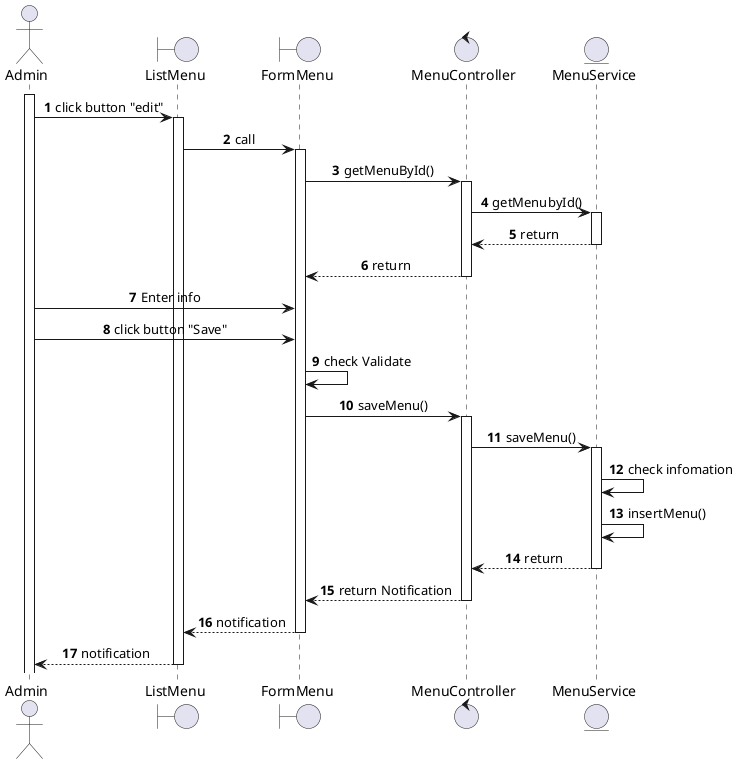 @startuml sequence_menu_edit
skinparam SequenceMessageAlignment center
actor Admin
boundary ListMenu as Foo
boundary FormMenu as Foo1
control MenuController as Foo2
entity MenuService as Foo3
Admin ++
autonumber 1
Admin -> Foo ++: click button "edit" 
Foo -> Foo1 ++: call
Foo1 -> Foo2 ++: getMenuById()
Foo2 -> Foo3 ++: getMenubyId()
Foo3 --> Foo2 --: return
Foo2 --> Foo1 --: return
Admin -> Foo1 : Enter info
Admin -> Foo1 : click button "Save"
Foo1 -> Foo1 : check Validate
Foo1 -> Foo2 ++: saveMenu()
Foo2 -> Foo3 ++: saveMenu()
Foo3 -> Foo3 : check infomation
Foo3 -> Foo3 : insertMenu()
Foo3 --> Foo2 --: return
Foo2 --> Foo1 --: return Notification
Foo1 --> Foo --: notification
Foo --> Admin --: notification
@enduml